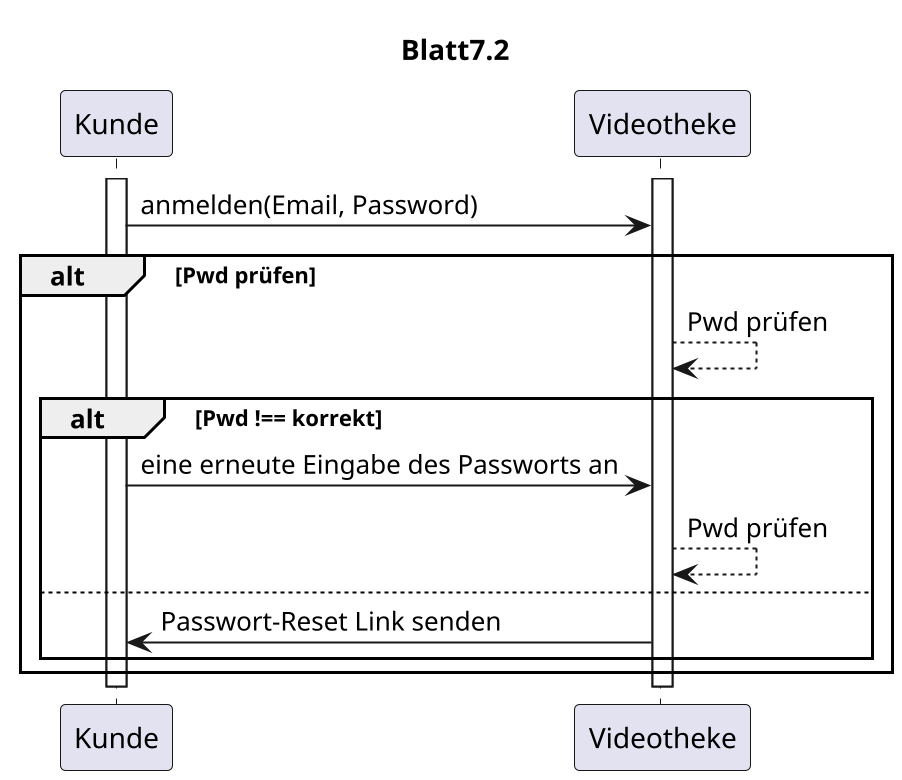 @startuml blatt7
scale 2

title Blatt7.2

activate Kunde
activate Videotheke
Kunde ->  Videotheke: anmelden(Email, Password)

alt Pwd prüfen
    Videotheke --> Videotheke : Pwd prüfen

    alt Pwd !== korrekt
        Kunde -> Videotheke : eine erneute Eingabe des Passworts an
        Videotheke --> Videotheke : Pwd prüfen

    else
        Kunde <- Videotheke : Passwort-Reset Link senden
    end
end

deactivate Kunde
deactivate Videotheke

@enduml